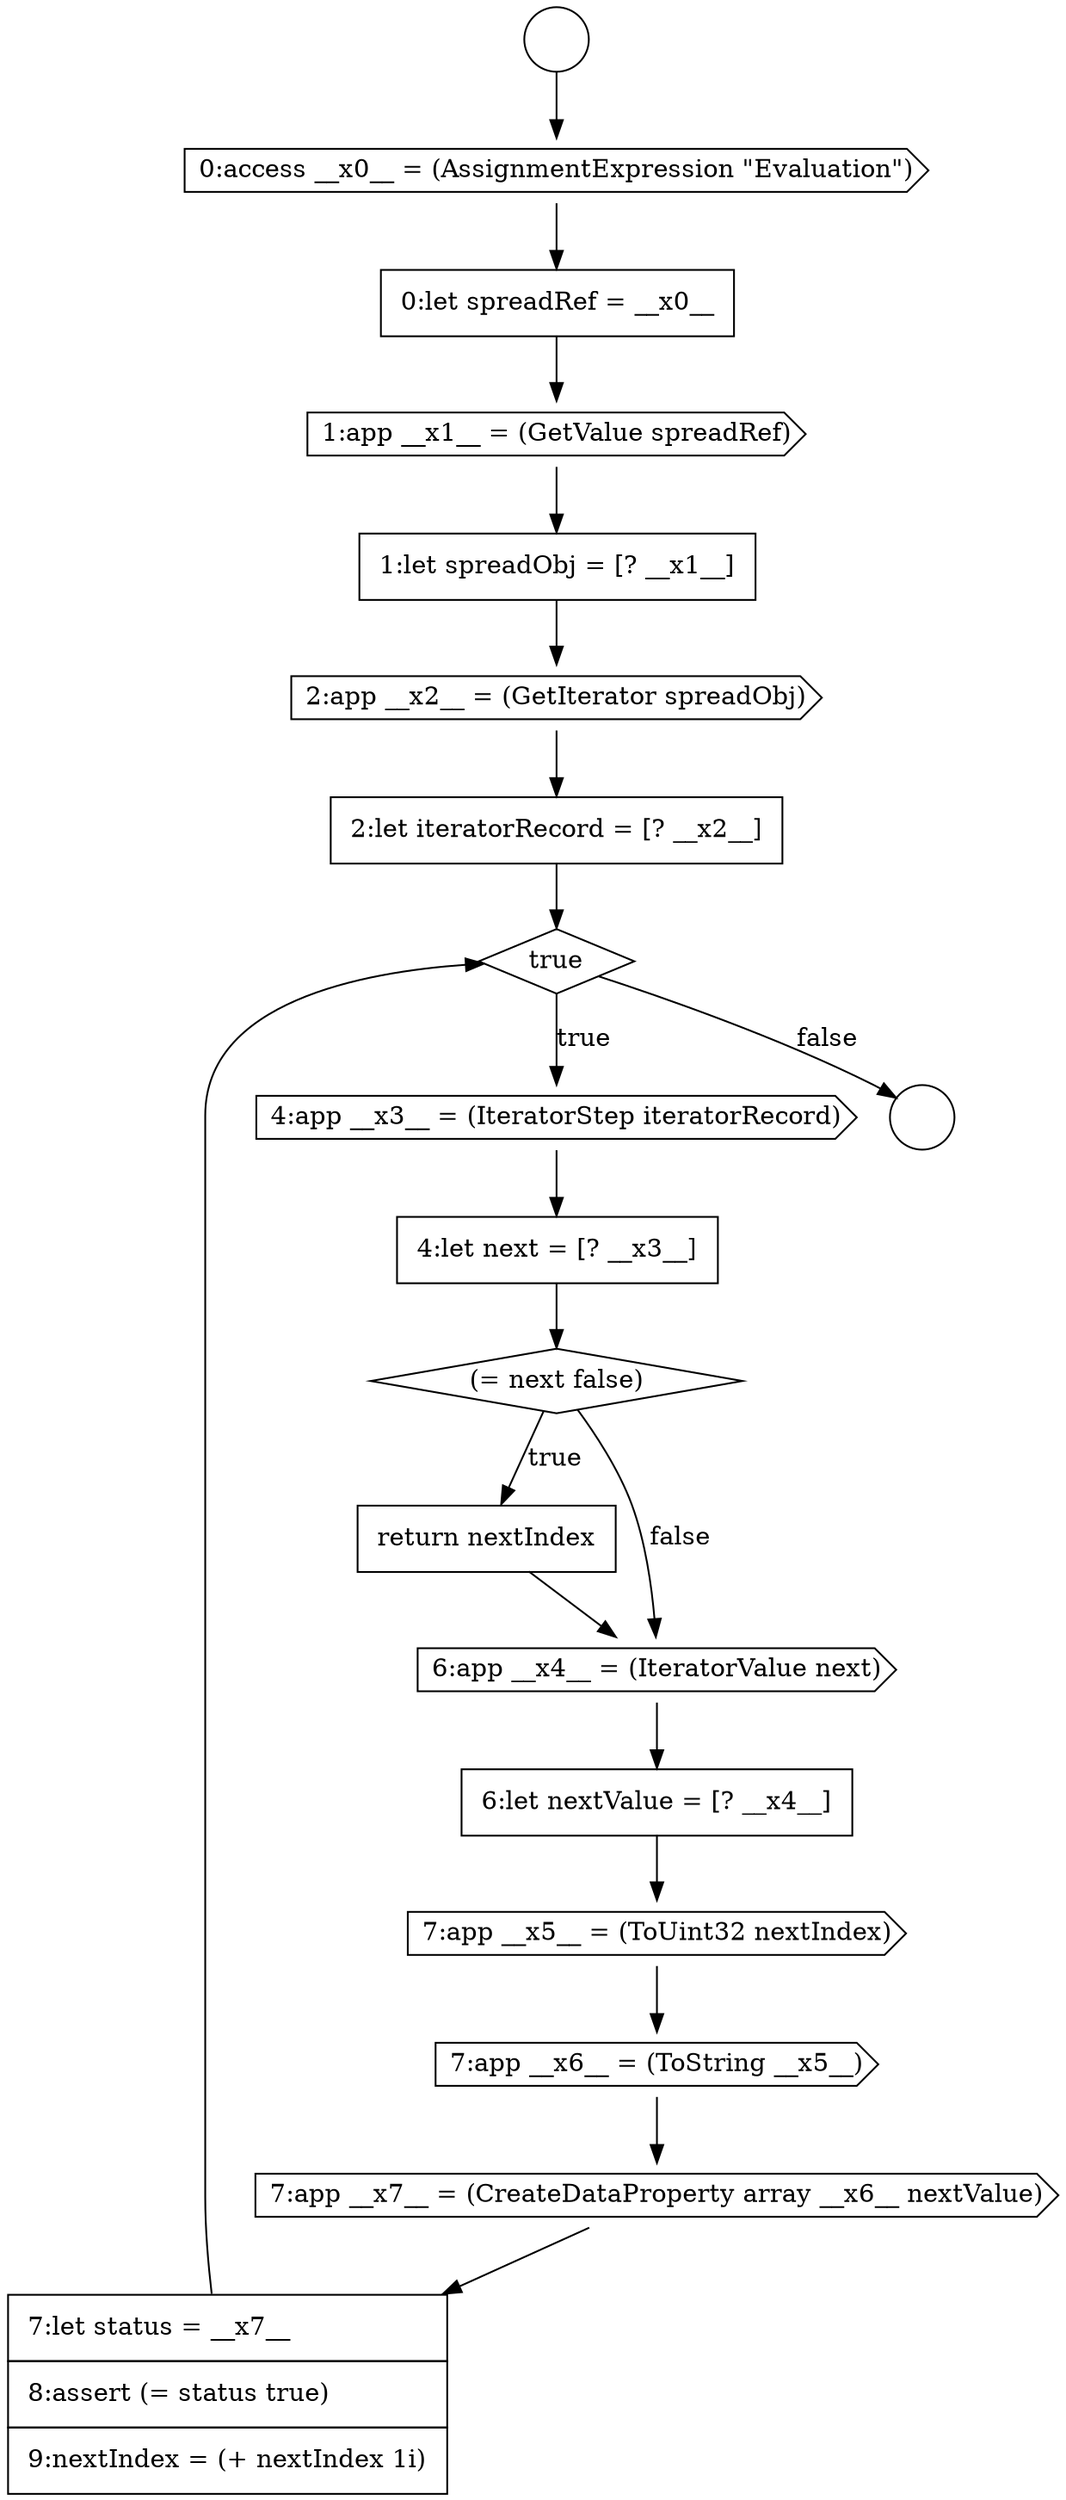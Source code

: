digraph {
  node3581 [shape=cds, label=<<font color="black">0:access __x0__ = (AssignmentExpression &quot;Evaluation&quot;)</font>> color="black" fillcolor="white" style=filled]
  node3597 [shape=none, margin=0, label=<<font color="black">
    <table border="0" cellborder="1" cellspacing="0" cellpadding="10">
      <tr><td align="left">7:let status = __x7__</td></tr>
      <tr><td align="left">8:assert (= status true)</td></tr>
      <tr><td align="left">9:nextIndex = (+ nextIndex 1i)</td></tr>
    </table>
  </font>> color="black" fillcolor="white" style=filled]
  node3588 [shape=cds, label=<<font color="black">4:app __x3__ = (IteratorStep iteratorRecord)</font>> color="black" fillcolor="white" style=filled]
  node3595 [shape=cds, label=<<font color="black">7:app __x6__ = (ToString __x5__)</font>> color="black" fillcolor="white" style=filled]
  node3596 [shape=cds, label=<<font color="black">7:app __x7__ = (CreateDataProperty array __x6__ nextValue)</font>> color="black" fillcolor="white" style=filled]
  node3590 [shape=diamond, label=<<font color="black">(= next false)</font>> color="black" fillcolor="white" style=filled]
  node3586 [shape=none, margin=0, label=<<font color="black">
    <table border="0" cellborder="1" cellspacing="0" cellpadding="10">
      <tr><td align="left">2:let iteratorRecord = [? __x2__]</td></tr>
    </table>
  </font>> color="black" fillcolor="white" style=filled]
  node3583 [shape=cds, label=<<font color="black">1:app __x1__ = (GetValue spreadRef)</font>> color="black" fillcolor="white" style=filled]
  node3585 [shape=cds, label=<<font color="black">2:app __x2__ = (GetIterator spreadObj)</font>> color="black" fillcolor="white" style=filled]
  node3580 [shape=circle label=" " color="black" fillcolor="white" style=filled]
  node3582 [shape=none, margin=0, label=<<font color="black">
    <table border="0" cellborder="1" cellspacing="0" cellpadding="10">
      <tr><td align="left">0:let spreadRef = __x0__</td></tr>
    </table>
  </font>> color="black" fillcolor="white" style=filled]
  node3591 [shape=none, margin=0, label=<<font color="black">
    <table border="0" cellborder="1" cellspacing="0" cellpadding="10">
      <tr><td align="left">return nextIndex</td></tr>
    </table>
  </font>> color="black" fillcolor="white" style=filled]
  node3587 [shape=diamond, label=<<font color="black">true</font>> color="black" fillcolor="white" style=filled]
  node3592 [shape=cds, label=<<font color="black">6:app __x4__ = (IteratorValue next)</font>> color="black" fillcolor="white" style=filled]
  node3594 [shape=cds, label=<<font color="black">7:app __x5__ = (ToUint32 nextIndex)</font>> color="black" fillcolor="white" style=filled]
  node3579 [shape=circle label=" " color="black" fillcolor="white" style=filled]
  node3584 [shape=none, margin=0, label=<<font color="black">
    <table border="0" cellborder="1" cellspacing="0" cellpadding="10">
      <tr><td align="left">1:let spreadObj = [? __x1__]</td></tr>
    </table>
  </font>> color="black" fillcolor="white" style=filled]
  node3589 [shape=none, margin=0, label=<<font color="black">
    <table border="0" cellborder="1" cellspacing="0" cellpadding="10">
      <tr><td align="left">4:let next = [? __x3__]</td></tr>
    </table>
  </font>> color="black" fillcolor="white" style=filled]
  node3593 [shape=none, margin=0, label=<<font color="black">
    <table border="0" cellborder="1" cellspacing="0" cellpadding="10">
      <tr><td align="left">6:let nextValue = [? __x4__]</td></tr>
    </table>
  </font>> color="black" fillcolor="white" style=filled]
  node3595 -> node3596 [ color="black"]
  node3581 -> node3582 [ color="black"]
  node3582 -> node3583 [ color="black"]
  node3588 -> node3589 [ color="black"]
  node3592 -> node3593 [ color="black"]
  node3584 -> node3585 [ color="black"]
  node3587 -> node3588 [label=<<font color="black">true</font>> color="black"]
  node3587 -> node3580 [label=<<font color="black">false</font>> color="black"]
  node3597 -> node3587 [ color="black"]
  node3589 -> node3590 [ color="black"]
  node3596 -> node3597 [ color="black"]
  node3586 -> node3587 [ color="black"]
  node3579 -> node3581 [ color="black"]
  node3585 -> node3586 [ color="black"]
  node3593 -> node3594 [ color="black"]
  node3594 -> node3595 [ color="black"]
  node3583 -> node3584 [ color="black"]
  node3591 -> node3592 [ color="black"]
  node3590 -> node3591 [label=<<font color="black">true</font>> color="black"]
  node3590 -> node3592 [label=<<font color="black">false</font>> color="black"]
}
